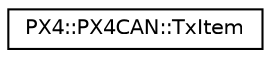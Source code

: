 digraph "Graphical Class Hierarchy"
{
 // INTERACTIVE_SVG=YES
  edge [fontname="Helvetica",fontsize="10",labelfontname="Helvetica",labelfontsize="10"];
  node [fontname="Helvetica",fontsize="10",shape=record];
  rankdir="LR";
  Node1 [label="PX4::PX4CAN::TxItem",height=0.2,width=0.4,color="black", fillcolor="white", style="filled",URL="$structPX4_1_1PX4CAN_1_1TxItem.html"];
}
